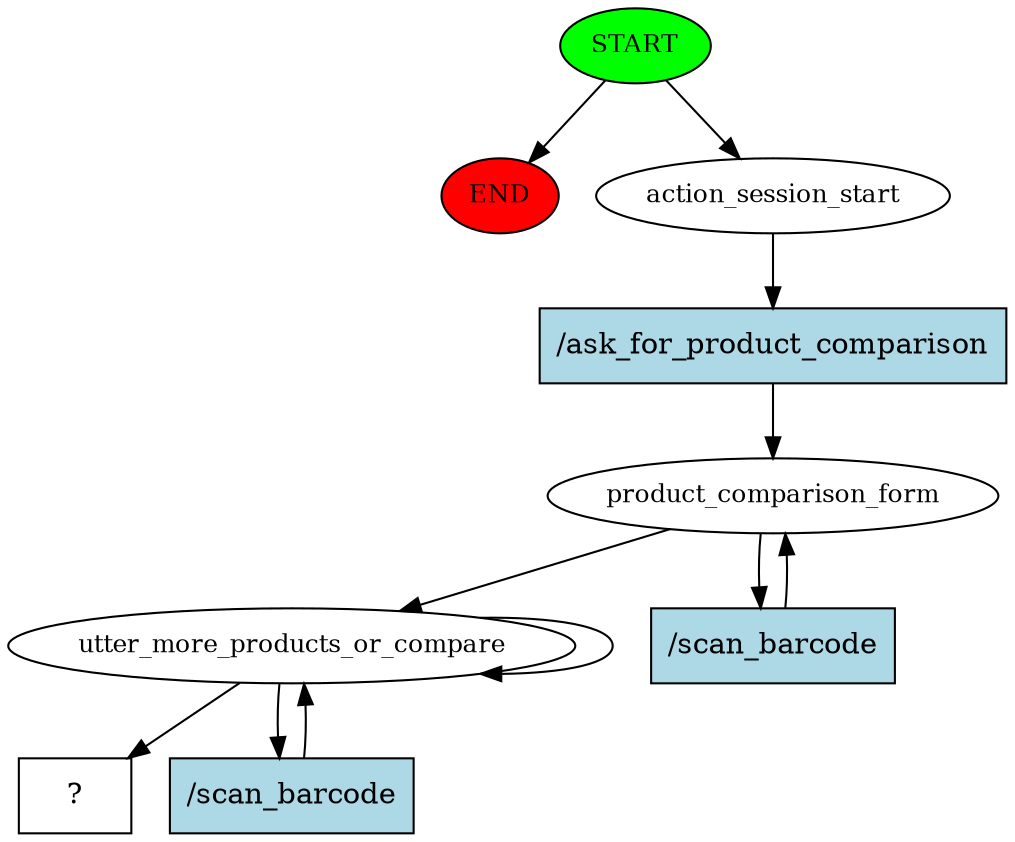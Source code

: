 digraph  {
0 [class="start active", fillcolor=green, fontsize=12, label=START, style=filled];
"-1" [class=end, fillcolor=red, fontsize=12, label=END, style=filled];
1 [class=active, fontsize=12, label=action_session_start];
2 [class=active, fontsize=12, label=product_comparison_form];
5 [class=active, fontsize=12, label=utter_more_products_or_compare];
9 [class="intent dashed active", label="  ?  ", shape=rect];
10 [class="intent active", fillcolor=lightblue, label="/ask_for_product_comparison", shape=rect, style=filled];
11 [class="intent active", fillcolor=lightblue, label="/scan_barcode", shape=rect, style=filled];
12 [class="intent active", fillcolor=lightblue, label="/scan_barcode", shape=rect, style=filled];
0 -> "-1"  [class="", key=NONE, label=""];
0 -> 1  [class=active, key=NONE, label=""];
1 -> 10  [class=active, key=0];
2 -> 5  [class=active, key=NONE, label=""];
2 -> 11  [class=active, key=0];
5 -> 5  [class=active, key=NONE, label=""];
5 -> 9  [class=active, key=NONE, label=""];
5 -> 12  [class=active, key=0];
10 -> 2  [class=active, key=0];
11 -> 2  [class=active, key=0];
12 -> 5  [class=active, key=0];
}
